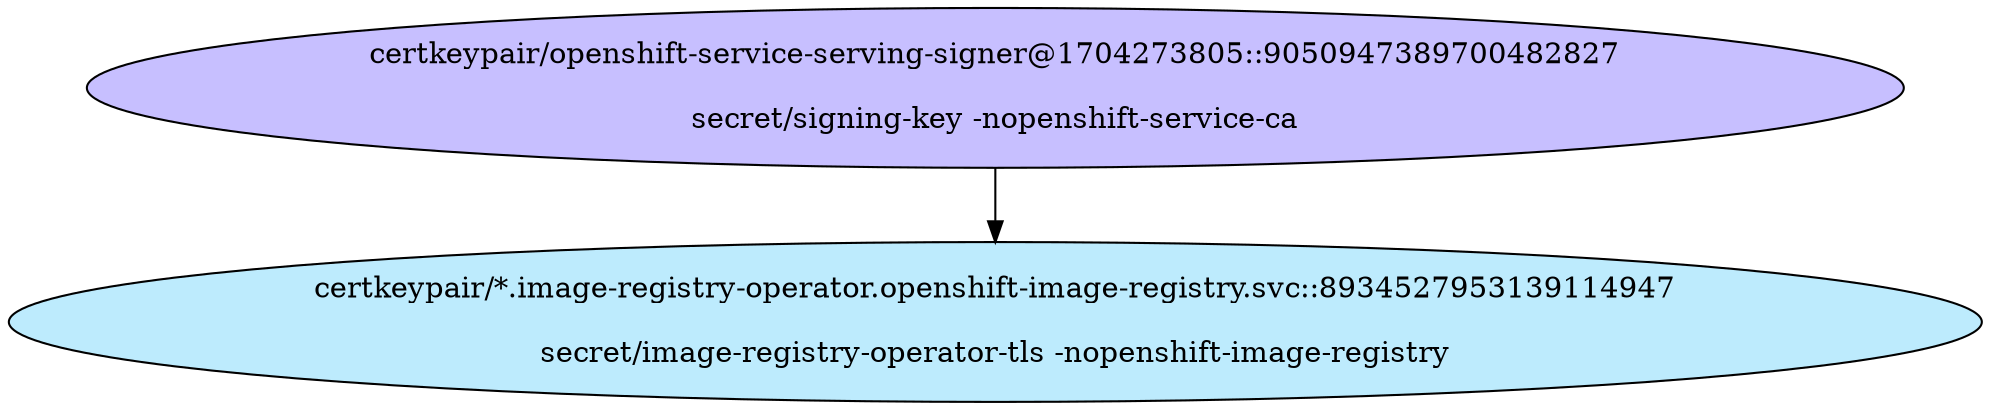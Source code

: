 digraph "Local Certificate" {
  // Node definitions.
  1 [
    label="certkeypair/openshift-service-serving-signer@1704273805::9050947389700482827\n\nsecret/signing-key -nopenshift-service-ca\n"
    style=filled
    fillcolor="#c7bfff"
  ];
  70 [
    label="certkeypair/*.image-registry-operator.openshift-image-registry.svc::8934527953139114947\n\nsecret/image-registry-operator-tls -nopenshift-image-registry\n"
    style=filled
    fillcolor="#bdebfd"
  ];

  // Edge definitions.
  1 -> 70;
}